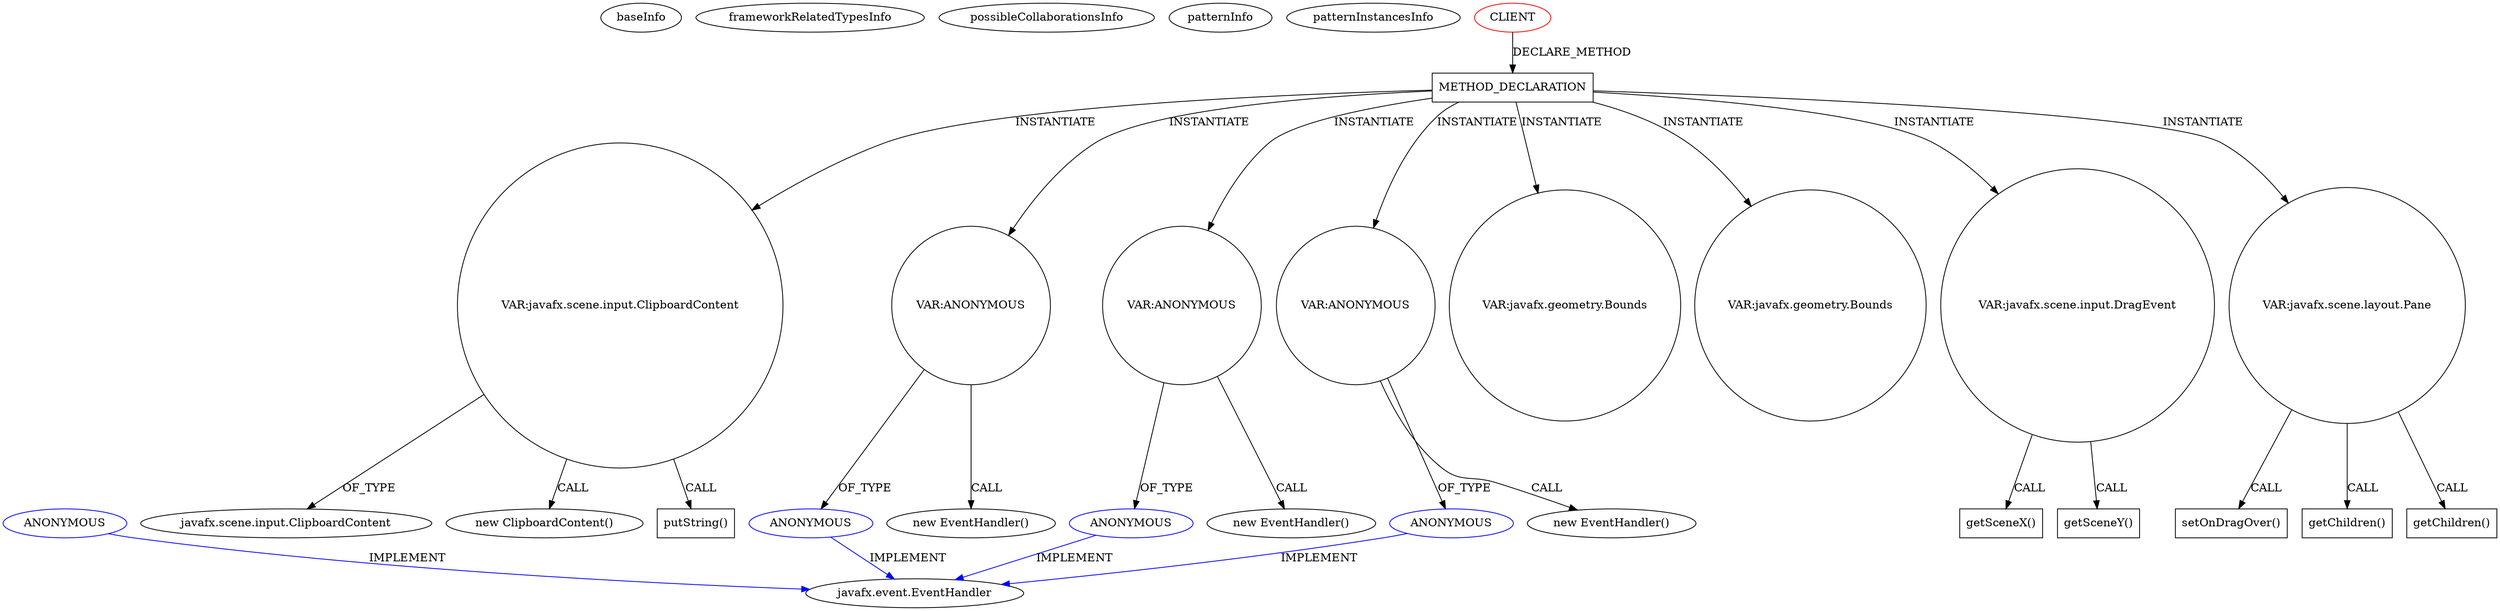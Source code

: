 digraph {
baseInfo[graphId=2889,category="pattern",isAnonymous=false,possibleRelation=false]
frameworkRelatedTypesInfo[]
possibleCollaborationsInfo[]
patternInfo[frequency=2.0,patternRootClient=0]
patternInstancesInfo[0="prashker-KingsSGF~/prashker-KingsSGF/KingsSGF-master/src/uiSam/HexTileView.java~HexTileView~3900",1="prashker-KingsSGF~/prashker-KingsSGF/KingsSGF-master/src/uiSam/ThingView.java~ThingView~3940"]
216[label="javafx.scene.input.ClipboardContent",vertexType="FRAMEWORK_CLASS_TYPE",isFrameworkType=false]
215[label="VAR:javafx.scene.input.ClipboardContent",vertexType="VARIABLE_EXPRESION",isFrameworkType=false,shape=circle]
214[label="new ClipboardContent()",vertexType="CONSTRUCTOR_CALL",isFrameworkType=false]
175[label="METHOD_DECLARATION",vertexType="CLIENT_METHOD_DECLARATION",isFrameworkType=false,shape=box]
0[label="CLIENT",vertexType="ROOT_CLIENT_CLASS_DECLARATION",isFrameworkType=false,color=red]
225[label="VAR:ANONYMOUS",vertexType="VARIABLE_EXPRESION",isFrameworkType=false,shape=circle]
226[label="ANONYMOUS",vertexType="REFERENCE_ANONYMOUS_DECLARATION",isFrameworkType=false,color=blue]
224[label="new EventHandler()",vertexType="CONSTRUCTOR_CALL",isFrameworkType=false]
258[label="VAR:ANONYMOUS",vertexType="VARIABLE_EXPRESION",isFrameworkType=false,shape=circle]
259[label="ANONYMOUS",vertexType="REFERENCE_ANONYMOUS_DECLARATION",isFrameworkType=false,color=blue]
257[label="new EventHandler()",vertexType="CONSTRUCTOR_CALL",isFrameworkType=false]
187[label="VAR:ANONYMOUS",vertexType="VARIABLE_EXPRESION",isFrameworkType=false,shape=circle]
188[label="ANONYMOUS",vertexType="REFERENCE_ANONYMOUS_DECLARATION",isFrameworkType=false,color=blue]
186[label="new EventHandler()",vertexType="CONSTRUCTOR_CALL",isFrameworkType=false]
250[label="VAR:javafx.geometry.Bounds",vertexType="VARIABLE_EXPRESION",isFrameworkType=false,shape=circle]
243[label="VAR:javafx.geometry.Bounds",vertexType="VARIABLE_EXPRESION",isFrameworkType=false,shape=circle]
233[label="VAR:javafx.scene.input.DragEvent",vertexType="VARIABLE_EXPRESION",isFrameworkType=false,shape=circle]
234[label="getSceneX()",vertexType="INSIDE_CALL",isFrameworkType=false,shape=box]
237[label="getSceneY()",vertexType="INSIDE_CALL",isFrameworkType=false,shape=box]
199[label="VAR:javafx.scene.layout.Pane",vertexType="VARIABLE_EXPRESION",isFrameworkType=false,shape=circle]
223[label="setOnDragOver()",vertexType="INSIDE_CALL",isFrameworkType=false,shape=box]
200[label="getChildren()",vertexType="INSIDE_CALL",isFrameworkType=false,shape=box]
203[label="getChildren()",vertexType="INSIDE_CALL",isFrameworkType=false,shape=box]
218[label="putString()",vertexType="INSIDE_CALL",isFrameworkType=false,shape=box]
85[label="javafx.event.EventHandler",vertexType="FRAMEWORK_INTERFACE_TYPE",isFrameworkType=false]
171[label="ANONYMOUS",vertexType="REFERENCE_ANONYMOUS_DECLARATION",isFrameworkType=false,color=blue]
0->175[label="DECLARE_METHOD"]
187->186[label="CALL"]
175->215[label="INSTANTIATE"]
175->258[label="INSTANTIATE"]
258->257[label="CALL"]
175->199[label="INSTANTIATE"]
233->234[label="CALL"]
175->250[label="INSTANTIATE"]
225->224[label="CALL"]
259->85[label="IMPLEMENT",color=blue]
175->233[label="INSTANTIATE"]
199->223[label="CALL"]
215->216[label="OF_TYPE"]
187->188[label="OF_TYPE"]
233->237[label="CALL"]
199->203[label="CALL"]
171->85[label="IMPLEMENT",color=blue]
199->200[label="CALL"]
225->226[label="OF_TYPE"]
258->259[label="OF_TYPE"]
175->187[label="INSTANTIATE"]
226->85[label="IMPLEMENT",color=blue]
215->218[label="CALL"]
175->243[label="INSTANTIATE"]
175->225[label="INSTANTIATE"]
188->85[label="IMPLEMENT",color=blue]
215->214[label="CALL"]
}
